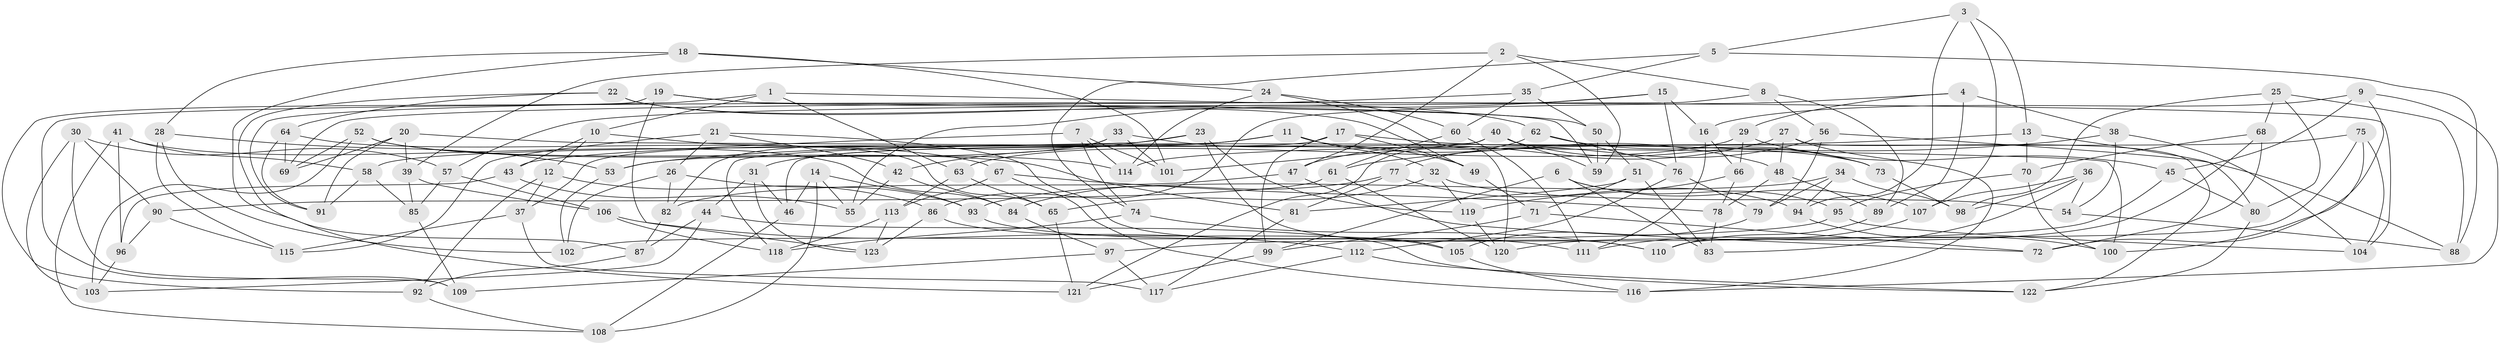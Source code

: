 // Generated by graph-tools (version 1.1) at 2025/50/03/09/25 03:50:53]
// undirected, 123 vertices, 246 edges
graph export_dot {
graph [start="1"]
  node [color=gray90,style=filled];
  1;
  2;
  3;
  4;
  5;
  6;
  7;
  8;
  9;
  10;
  11;
  12;
  13;
  14;
  15;
  16;
  17;
  18;
  19;
  20;
  21;
  22;
  23;
  24;
  25;
  26;
  27;
  28;
  29;
  30;
  31;
  32;
  33;
  34;
  35;
  36;
  37;
  38;
  39;
  40;
  41;
  42;
  43;
  44;
  45;
  46;
  47;
  48;
  49;
  50;
  51;
  52;
  53;
  54;
  55;
  56;
  57;
  58;
  59;
  60;
  61;
  62;
  63;
  64;
  65;
  66;
  67;
  68;
  69;
  70;
  71;
  72;
  73;
  74;
  75;
  76;
  77;
  78;
  79;
  80;
  81;
  82;
  83;
  84;
  85;
  86;
  87;
  88;
  89;
  90;
  91;
  92;
  93;
  94;
  95;
  96;
  97;
  98;
  99;
  100;
  101;
  102;
  103;
  104;
  105;
  106;
  107;
  108;
  109;
  110;
  111;
  112;
  113;
  114;
  115;
  116;
  117;
  118;
  119;
  120;
  121;
  122;
  123;
  1 -- 104;
  1 -- 63;
  1 -- 91;
  1 -- 10;
  2 -- 59;
  2 -- 39;
  2 -- 8;
  2 -- 47;
  3 -- 13;
  3 -- 94;
  3 -- 5;
  3 -- 107;
  4 -- 38;
  4 -- 29;
  4 -- 89;
  4 -- 86;
  5 -- 88;
  5 -- 74;
  5 -- 35;
  6 -- 95;
  6 -- 107;
  6 -- 83;
  6 -- 99;
  7 -- 114;
  7 -- 74;
  7 -- 43;
  7 -- 101;
  8 -- 56;
  8 -- 109;
  8 -- 89;
  9 -- 72;
  9 -- 116;
  9 -- 45;
  9 -- 16;
  10 -- 43;
  10 -- 65;
  10 -- 12;
  11 -- 32;
  11 -- 48;
  11 -- 31;
  11 -- 58;
  12 -- 37;
  12 -- 86;
  12 -- 92;
  13 -- 70;
  13 -- 53;
  13 -- 80;
  14 -- 93;
  14 -- 108;
  14 -- 46;
  14 -- 55;
  15 -- 76;
  15 -- 57;
  15 -- 55;
  15 -- 16;
  16 -- 111;
  16 -- 66;
  17 -- 37;
  17 -- 49;
  17 -- 73;
  17 -- 99;
  18 -- 101;
  18 -- 24;
  18 -- 28;
  18 -- 121;
  19 -- 92;
  19 -- 50;
  19 -- 123;
  19 -- 59;
  20 -- 69;
  20 -- 100;
  20 -- 39;
  20 -- 91;
  21 -- 42;
  21 -- 26;
  21 -- 115;
  21 -- 105;
  22 -- 62;
  22 -- 49;
  22 -- 64;
  22 -- 87;
  23 -- 118;
  23 -- 110;
  23 -- 42;
  23 -- 119;
  24 -- 120;
  24 -- 114;
  24 -- 60;
  25 -- 80;
  25 -- 98;
  25 -- 68;
  25 -- 88;
  26 -- 93;
  26 -- 102;
  26 -- 82;
  27 -- 122;
  27 -- 116;
  27 -- 48;
  27 -- 47;
  28 -- 102;
  28 -- 115;
  28 -- 53;
  29 -- 63;
  29 -- 66;
  29 -- 45;
  30 -- 57;
  30 -- 90;
  30 -- 109;
  30 -- 103;
  31 -- 123;
  31 -- 44;
  31 -- 46;
  32 -- 54;
  32 -- 119;
  32 -- 65;
  33 -- 101;
  33 -- 49;
  33 -- 82;
  33 -- 53;
  34 -- 79;
  34 -- 94;
  34 -- 98;
  34 -- 93;
  35 -- 50;
  35 -- 69;
  35 -- 60;
  36 -- 107;
  36 -- 83;
  36 -- 54;
  36 -- 98;
  37 -- 115;
  37 -- 117;
  38 -- 61;
  38 -- 54;
  38 -- 104;
  39 -- 85;
  39 -- 106;
  40 -- 59;
  40 -- 101;
  40 -- 46;
  40 -- 73;
  41 -- 96;
  41 -- 84;
  41 -- 58;
  41 -- 108;
  42 -- 84;
  42 -- 55;
  43 -- 55;
  43 -- 96;
  44 -- 122;
  44 -- 87;
  44 -- 103;
  45 -- 80;
  45 -- 97;
  46 -- 108;
  47 -- 72;
  47 -- 82;
  48 -- 89;
  48 -- 78;
  49 -- 71;
  50 -- 59;
  50 -- 51;
  51 -- 71;
  51 -- 81;
  51 -- 83;
  52 -- 103;
  52 -- 81;
  52 -- 69;
  52 -- 114;
  53 -- 102;
  54 -- 88;
  56 -- 79;
  56 -- 88;
  56 -- 77;
  57 -- 85;
  57 -- 106;
  58 -- 85;
  58 -- 91;
  60 -- 111;
  60 -- 61;
  61 -- 90;
  61 -- 120;
  62 -- 121;
  62 -- 76;
  62 -- 73;
  63 -- 65;
  63 -- 113;
  64 -- 91;
  64 -- 67;
  64 -- 69;
  65 -- 121;
  66 -- 78;
  66 -- 119;
  67 -- 78;
  67 -- 113;
  67 -- 116;
  68 -- 72;
  68 -- 120;
  68 -- 70;
  70 -- 100;
  70 -- 95;
  71 -- 99;
  71 -- 72;
  73 -- 98;
  74 -- 110;
  74 -- 118;
  75 -- 114;
  75 -- 110;
  75 -- 104;
  75 -- 100;
  76 -- 79;
  76 -- 112;
  77 -- 84;
  77 -- 81;
  77 -- 94;
  78 -- 83;
  79 -- 105;
  80 -- 122;
  81 -- 117;
  82 -- 87;
  84 -- 97;
  85 -- 109;
  86 -- 123;
  86 -- 105;
  87 -- 92;
  89 -- 110;
  90 -- 115;
  90 -- 96;
  92 -- 108;
  93 -- 111;
  94 -- 100;
  95 -- 102;
  95 -- 104;
  96 -- 103;
  97 -- 117;
  97 -- 109;
  99 -- 121;
  105 -- 116;
  106 -- 118;
  106 -- 112;
  107 -- 111;
  112 -- 117;
  112 -- 122;
  113 -- 123;
  113 -- 118;
  119 -- 120;
}
